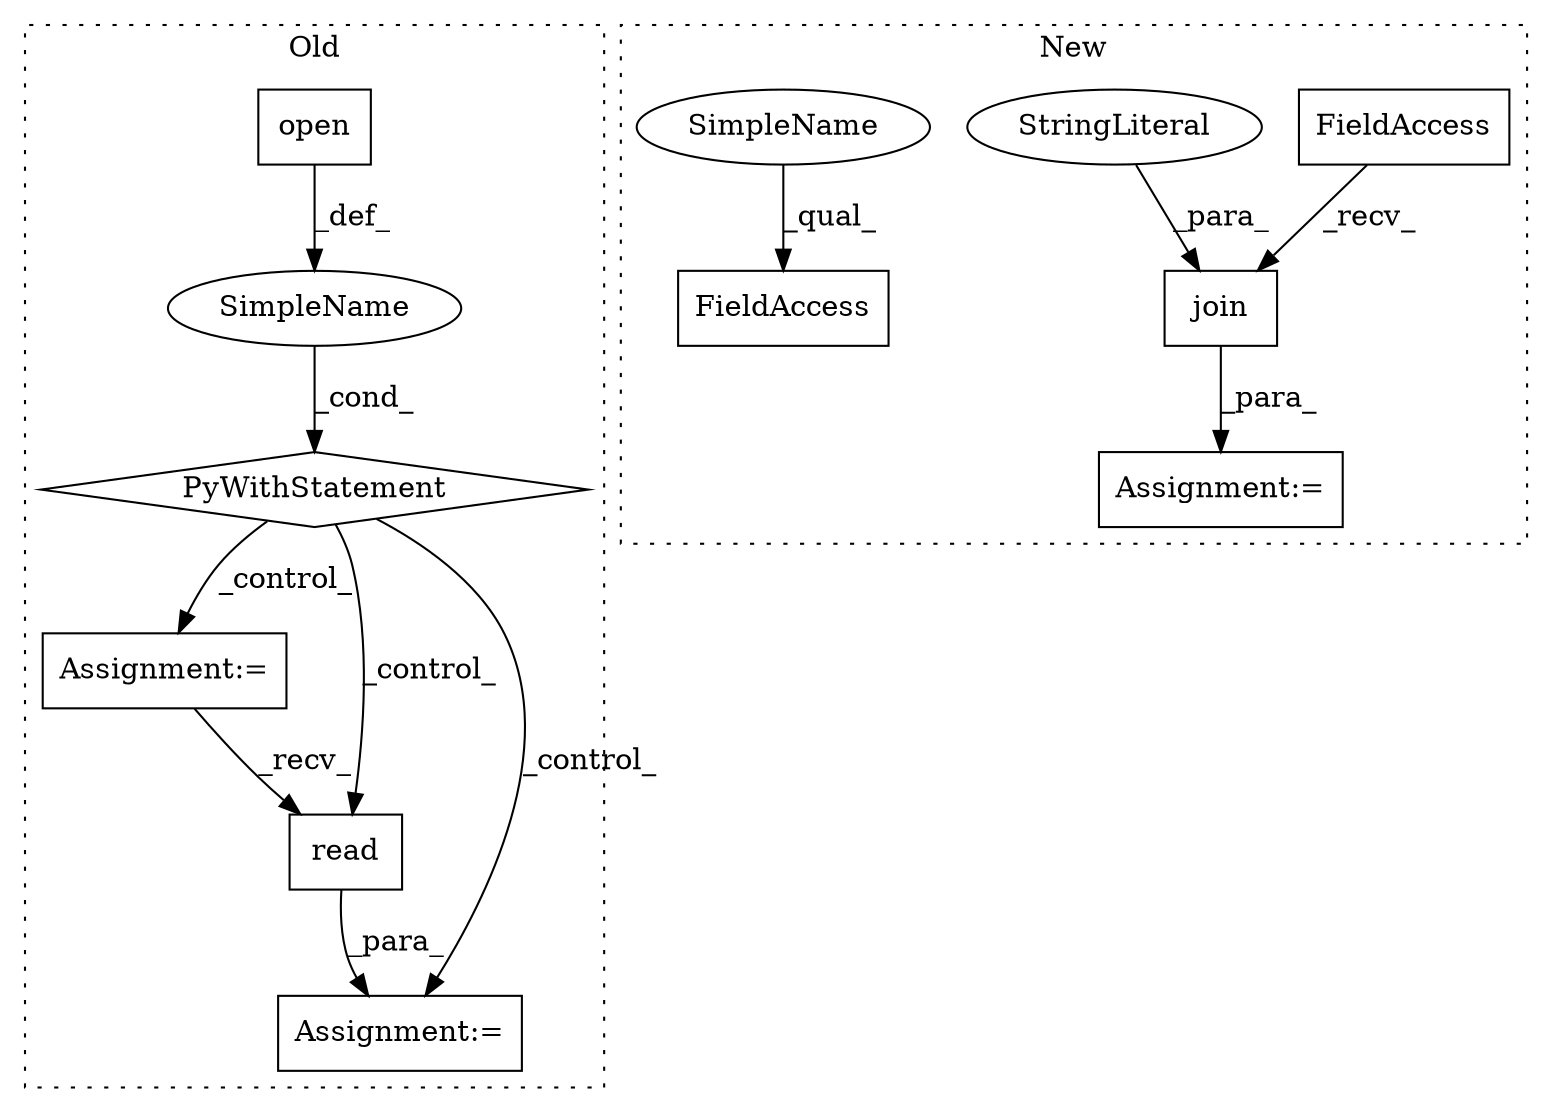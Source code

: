 digraph G {
subgraph cluster0 {
1 [label="PyWithStatement" a="104" s="1139,1180" l="10,2" shape="diamond"];
3 [label="Assignment:=" a="7" s="1195" l="1" shape="box"];
4 [label="SimpleName" a="42" s="" l="" shape="ellipse"];
8 [label="Assignment:=" a="7" s="1213" l="1" shape="box"];
10 [label="read" a="32" s="1216" l="6" shape="box"];
11 [label="open" a="32" s="1149,1179" l="5,1" shape="box"];
label = "Old";
style="dotted";
}
subgraph cluster1 {
2 [label="join" a="32" s="1270,1297" l="5,1" shape="box"];
5 [label="Assignment:=" a="7" s="1379" l="68" shape="box"];
6 [label="FieldAccess" a="22" s="1262" l="7" shape="box"];
7 [label="StringLiteral" a="45" s="1288" l="9" shape="ellipse"];
9 [label="FieldAccess" a="22" s="1557" l="7" shape="box"];
12 [label="SimpleName" a="42" s="1557" l="2" shape="ellipse"];
label = "New";
style="dotted";
}
1 -> 8 [label="_control_"];
1 -> 3 [label="_control_"];
1 -> 10 [label="_control_"];
2 -> 5 [label="_para_"];
3 -> 10 [label="_recv_"];
4 -> 1 [label="_cond_"];
6 -> 2 [label="_recv_"];
7 -> 2 [label="_para_"];
10 -> 8 [label="_para_"];
11 -> 4 [label="_def_"];
12 -> 9 [label="_qual_"];
}